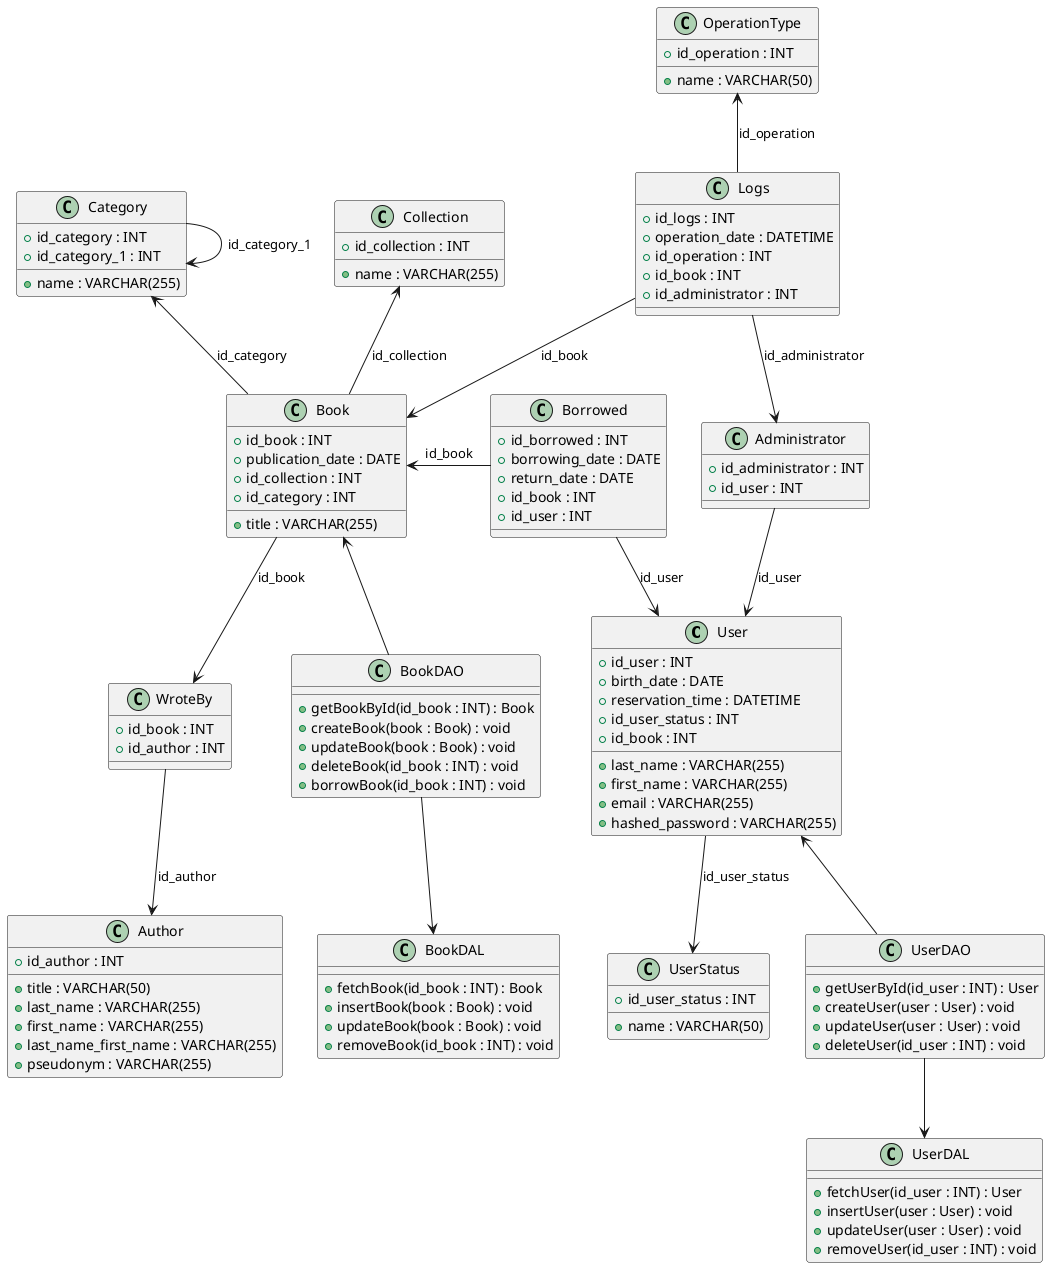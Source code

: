 @startuml class_diagram

' Entity Classes
class User {
  +id_user : INT
  +last_name : VARCHAR(255)
  +first_name : VARCHAR(255)
  +birth_date : DATE
  +email : VARCHAR(255)
  +hashed_password : VARCHAR(255)
  +reservation_time : DATETIME
  +id_user_status : INT
  +id_book : INT
}

class UserStatus {
  +id_user_status : INT
  +name : VARCHAR(50)
}

class Administrator {
  +id_administrator : INT
  +id_user : INT
}

class Logs {
  +id_logs : INT
  +operation_date : DATETIME
  +id_operation : INT
  +id_book : INT
  +id_administrator : INT
}

class OperationType {
  +id_operation : INT
  +name : VARCHAR(50)
}

class Book {
  +id_book : INT
  +title : VARCHAR(255)
  +publication_date : DATE
  +id_collection : INT
  +id_category : INT
}

class Borrowed {
  +id_borrowed : INT
  +borrowing_date : DATE
  +return_date : DATE
  +id_book : INT
  +id_user : INT
}

class Collection {
  +id_collection : INT
  +name : VARCHAR(255)
}

class Category {
  +id_category : INT
  +name : VARCHAR(255)
  +id_category_1 : INT
}

class Author {
  +id_author : INT
  +title : VARCHAR(50)
  +last_name : VARCHAR(255)
  +first_name : VARCHAR(255)
  +last_name_first_name : VARCHAR(255)
  +pseudonym : VARCHAR(255)
}

class WroteBy {
  +id_book : INT
  +id_author : INT
}

' DAL and DAO Classes
class UserDAO {
  +getUserById(id_user : INT) : User
  +createUser(user : User) : void
  +updateUser(user : User) : void
  +deleteUser(id_user : INT) : void
}

class UserDAL {
  +fetchUser(id_user : INT) : User
  +insertUser(user : User) : void
  +updateUser(user : User) : void
  +removeUser(id_user : INT) : void
}

class BookDAO {
  +getBookById(id_book : INT) : Book
  +createBook(book : Book) : void
  +updateBook(book : Book) : void
  +deleteBook(id_book : INT) : void
  +borrowBook(id_book : INT) : void
}

class BookDAL {
  +fetchBook(id_book : INT) : Book
  +insertBook(book : Book) : void
  +updateBook(book : Book) : void
  +removeBook(id_book : INT) : void
}

' Relationships between Entities
User --> UserStatus : "id_user_status"
Administrator --> User : "id_user"
Logs -up-> OperationType : "id_operation"
Logs --> Book : "id_book"
Logs --> Administrator : "id_administrator"
Borrowed --> User : "id_user"
Borrowed -left-> Book : "id_book"
Book -up-> Collection : "id_collection"
Book -up-> Category : "id_category"
Category --> Category : "id_category_1"
Book --> WroteBy : "id_book"
WroteBy --> Author : "id_author"

' Relationships for DAO and DAL
UserDAO -up-> User
UserDAO -down-> UserDAL
BookDAO -up-> Book
BookDAO -down-> BookDAL

@enduml
